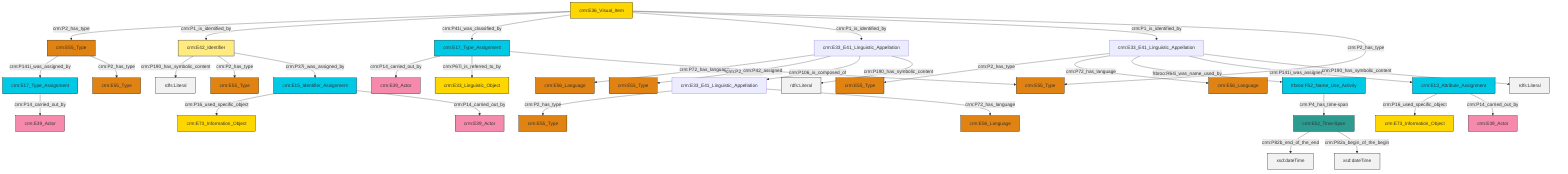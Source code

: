 graph TD
classDef Literal fill:#f2f2f2,stroke:#000000;
classDef CRM_Entity fill:#FFFFFF,stroke:#000000;
classDef Temporal_Entity fill:#00C9E6, stroke:#000000;
classDef Type fill:#E18312, stroke:#000000;
classDef Time-Span fill:#2C9C91, stroke:#000000;
classDef Appellation fill:#FFEB7F, stroke:#000000;
classDef Place fill:#008836, stroke:#000000;
classDef Persistent_Item fill:#B266B2, stroke:#000000;
classDef Conceptual_Object fill:#FFD700, stroke:#000000;
classDef Physical_Thing fill:#D2B48C, stroke:#000000;
classDef Actor fill:#f58aad, stroke:#000000;
classDef PC_Classes fill:#4ce600, stroke:#000000;
classDef Multi fill:#cccccc,stroke:#000000;

0["crm:E36_Visual_Item"]:::Conceptual_Object -->|crm:P2_has_type| 1["crm:E55_Type"]:::Type
4["crm:E33_E41_Linguistic_Appellation"]:::Default -->|crm:P2_has_type| 5["crm:E55_Type"]:::Type
8["crm:E33_E41_Linguistic_Appellation"]:::Default -->|crm:P72_has_language| 9["crm:E56_Language"]:::Type
1["crm:E55_Type"]:::Type -->|crm:P141i_was_assigned_by| 10["crm:E17_Type_Assignment"]:::Temporal_Entity
11["crm:E42_Identifier"]:::Appellation -->|crm:P190_has_symbolic_content| 12[rdfs:Literal]:::Literal
11["crm:E42_Identifier"]:::Appellation -->|crm:P2_has_type| 17["crm:E55_Type"]:::Type
0["crm:E36_Visual_Item"]:::Conceptual_Object -->|crm:P1_is_identified_by| 11["crm:E42_Identifier"]:::Appellation
11["crm:E42_Identifier"]:::Appellation -->|crm:P37i_was_assigned_by| 18["crm:E15_Identifier_Assignment"]:::Temporal_Entity
0["crm:E36_Visual_Item"]:::Conceptual_Object -->|crm:P41i_was_classified_by| 19["crm:E17_Type_Assignment"]:::Temporal_Entity
19["crm:E17_Type_Assignment"]:::Temporal_Entity -->|crm:P14_carried_out_by| 20["crm:E39_Actor"]:::Actor
0["crm:E36_Visual_Item"]:::Conceptual_Object -->|crm:P1_is_identified_by| 8["crm:E33_E41_Linguistic_Appellation"]:::Default
0["crm:E36_Visual_Item"]:::Conceptual_Object -->|crm:P1_is_identified_by| 4["crm:E33_E41_Linguistic_Appellation"]:::Default
22["crm:E13_Attribute_Assignment"]:::Temporal_Entity -->|crm:P16_used_specific_object| 23["crm:E73_Information_Object"]:::Conceptual_Object
19["crm:E17_Type_Assignment"]:::Temporal_Entity -->|crm:P67i_is_referred_to_by| 24["crm:E33_Linguistic_Object"]:::Conceptual_Object
22["crm:E13_Attribute_Assignment"]:::Temporal_Entity -->|crm:P14_carried_out_by| 13["crm:E39_Actor"]:::Actor
2["crm:E33_E41_Linguistic_Appellation"]:::Default -->|crm:P2_has_type| 28["crm:E55_Type"]:::Type
4["crm:E33_E41_Linguistic_Appellation"]:::Default -->|crm:P72_has_language| 30["crm:E56_Language"]:::Type
1["crm:E55_Type"]:::Type -->|crm:P2_has_type| 31["crm:E55_Type"]:::Type
0["crm:E36_Visual_Item"]:::Conceptual_Object -->|crm:P2_has_type| 32["crm:E55_Type"]:::Type
10["crm:E17_Type_Assignment"]:::Temporal_Entity -->|crm:P14_carried_out_by| 15["crm:E39_Actor"]:::Actor
18["crm:E15_Identifier_Assignment"]:::Temporal_Entity -->|crm:P16_used_specific_object| 38["crm:E73_Information_Object"]:::Conceptual_Object
43["crm:E52_Time-Span"]:::Time-Span -->|crm:P82b_end_of_the_end| 44[xsd:dateTime]:::Literal
18["crm:E15_Identifier_Assignment"]:::Temporal_Entity -->|crm:P14_carried_out_by| 6["crm:E39_Actor"]:::Actor
43["crm:E52_Time-Span"]:::Time-Span -->|crm:P82a_begin_of_the_begin| 46[xsd:dateTime]:::Literal
2["crm:E33_E41_Linguistic_Appellation"]:::Default -->|crm:P72_has_language| 48["crm:E56_Language"]:::Type
8["crm:E33_E41_Linguistic_Appellation"]:::Default -->|crm:P2_has_type| 41["crm:E55_Type"]:::Type
8["crm:E33_E41_Linguistic_Appellation"]:::Default -->|crm:P106_is_composed_of| 2["crm:E33_E41_Linguistic_Appellation"]:::Default
4["crm:E33_E41_Linguistic_Appellation"]:::Default -->|frbroo:R64i_was_name_used_by| 39["frbroo:F52_Name_Use_Activity"]:::Temporal_Entity
39["frbroo:F52_Name_Use_Activity"]:::Temporal_Entity -->|crm:P4_has_time-span| 43["crm:E52_Time-Span"]:::Time-Span
4["crm:E33_E41_Linguistic_Appellation"]:::Default -->|crm:P141i_was_assigned_by| 22["crm:E13_Attribute_Assignment"]:::Temporal_Entity
8["crm:E33_E41_Linguistic_Appellation"]:::Default -->|crm:P190_has_symbolic_content| 59[rdfs:Literal]:::Literal
19["crm:E17_Type_Assignment"]:::Temporal_Entity -->|crm:P42_assigned| 32["crm:E55_Type"]:::Type
4["crm:E33_E41_Linguistic_Appellation"]:::Default -->|crm:P190_has_symbolic_content| 63[rdfs:Literal]:::Literal